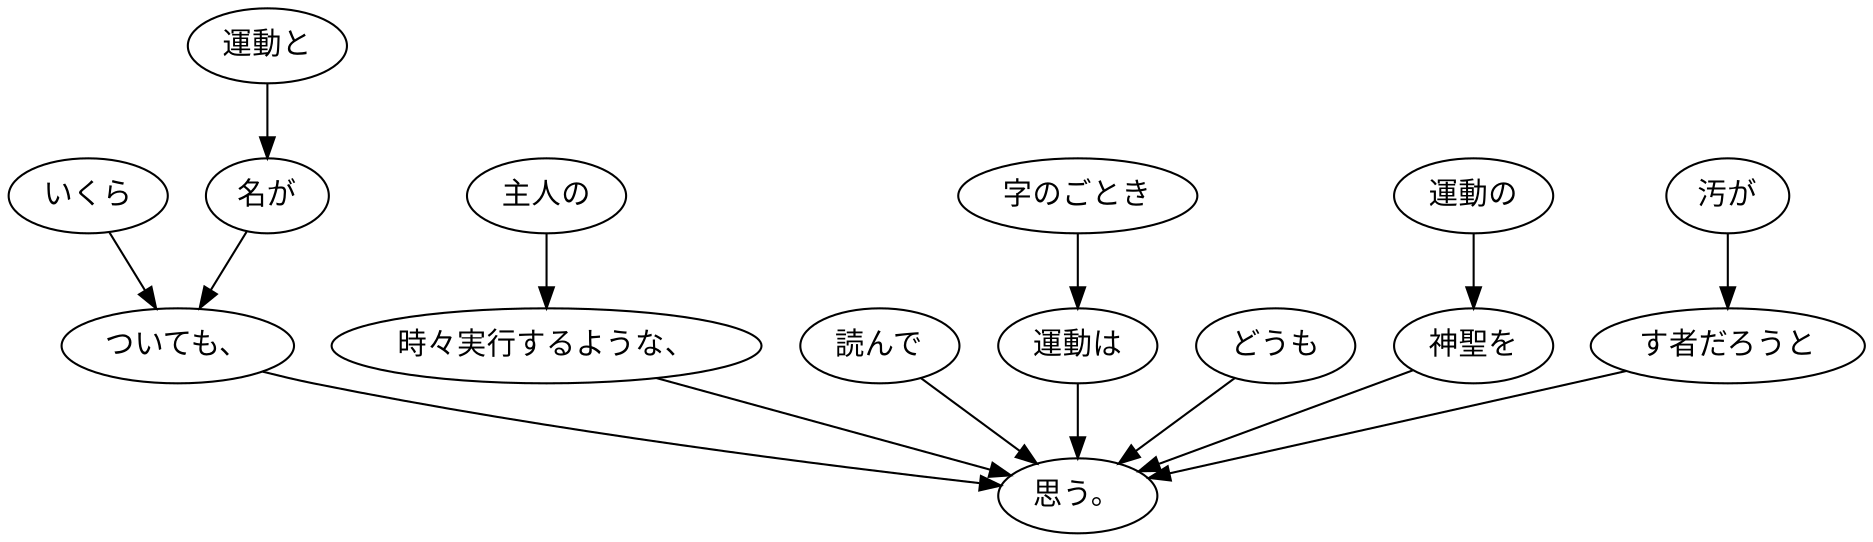 digraph graph3951 {
	node0 [label="いくら"];
	node1 [label="運動と"];
	node2 [label="名が"];
	node3 [label="ついても、"];
	node4 [label="主人の"];
	node5 [label="時々実行するような、"];
	node6 [label="読んで"];
	node7 [label="字のごとき"];
	node8 [label="運動は"];
	node9 [label="どうも"];
	node10 [label="運動の"];
	node11 [label="神聖を"];
	node12 [label="汚が"];
	node13 [label="す者だろうと"];
	node14 [label="思う。"];
	node0 -> node3;
	node1 -> node2;
	node2 -> node3;
	node3 -> node14;
	node4 -> node5;
	node5 -> node14;
	node6 -> node14;
	node7 -> node8;
	node8 -> node14;
	node9 -> node14;
	node10 -> node11;
	node11 -> node14;
	node12 -> node13;
	node13 -> node14;
}
